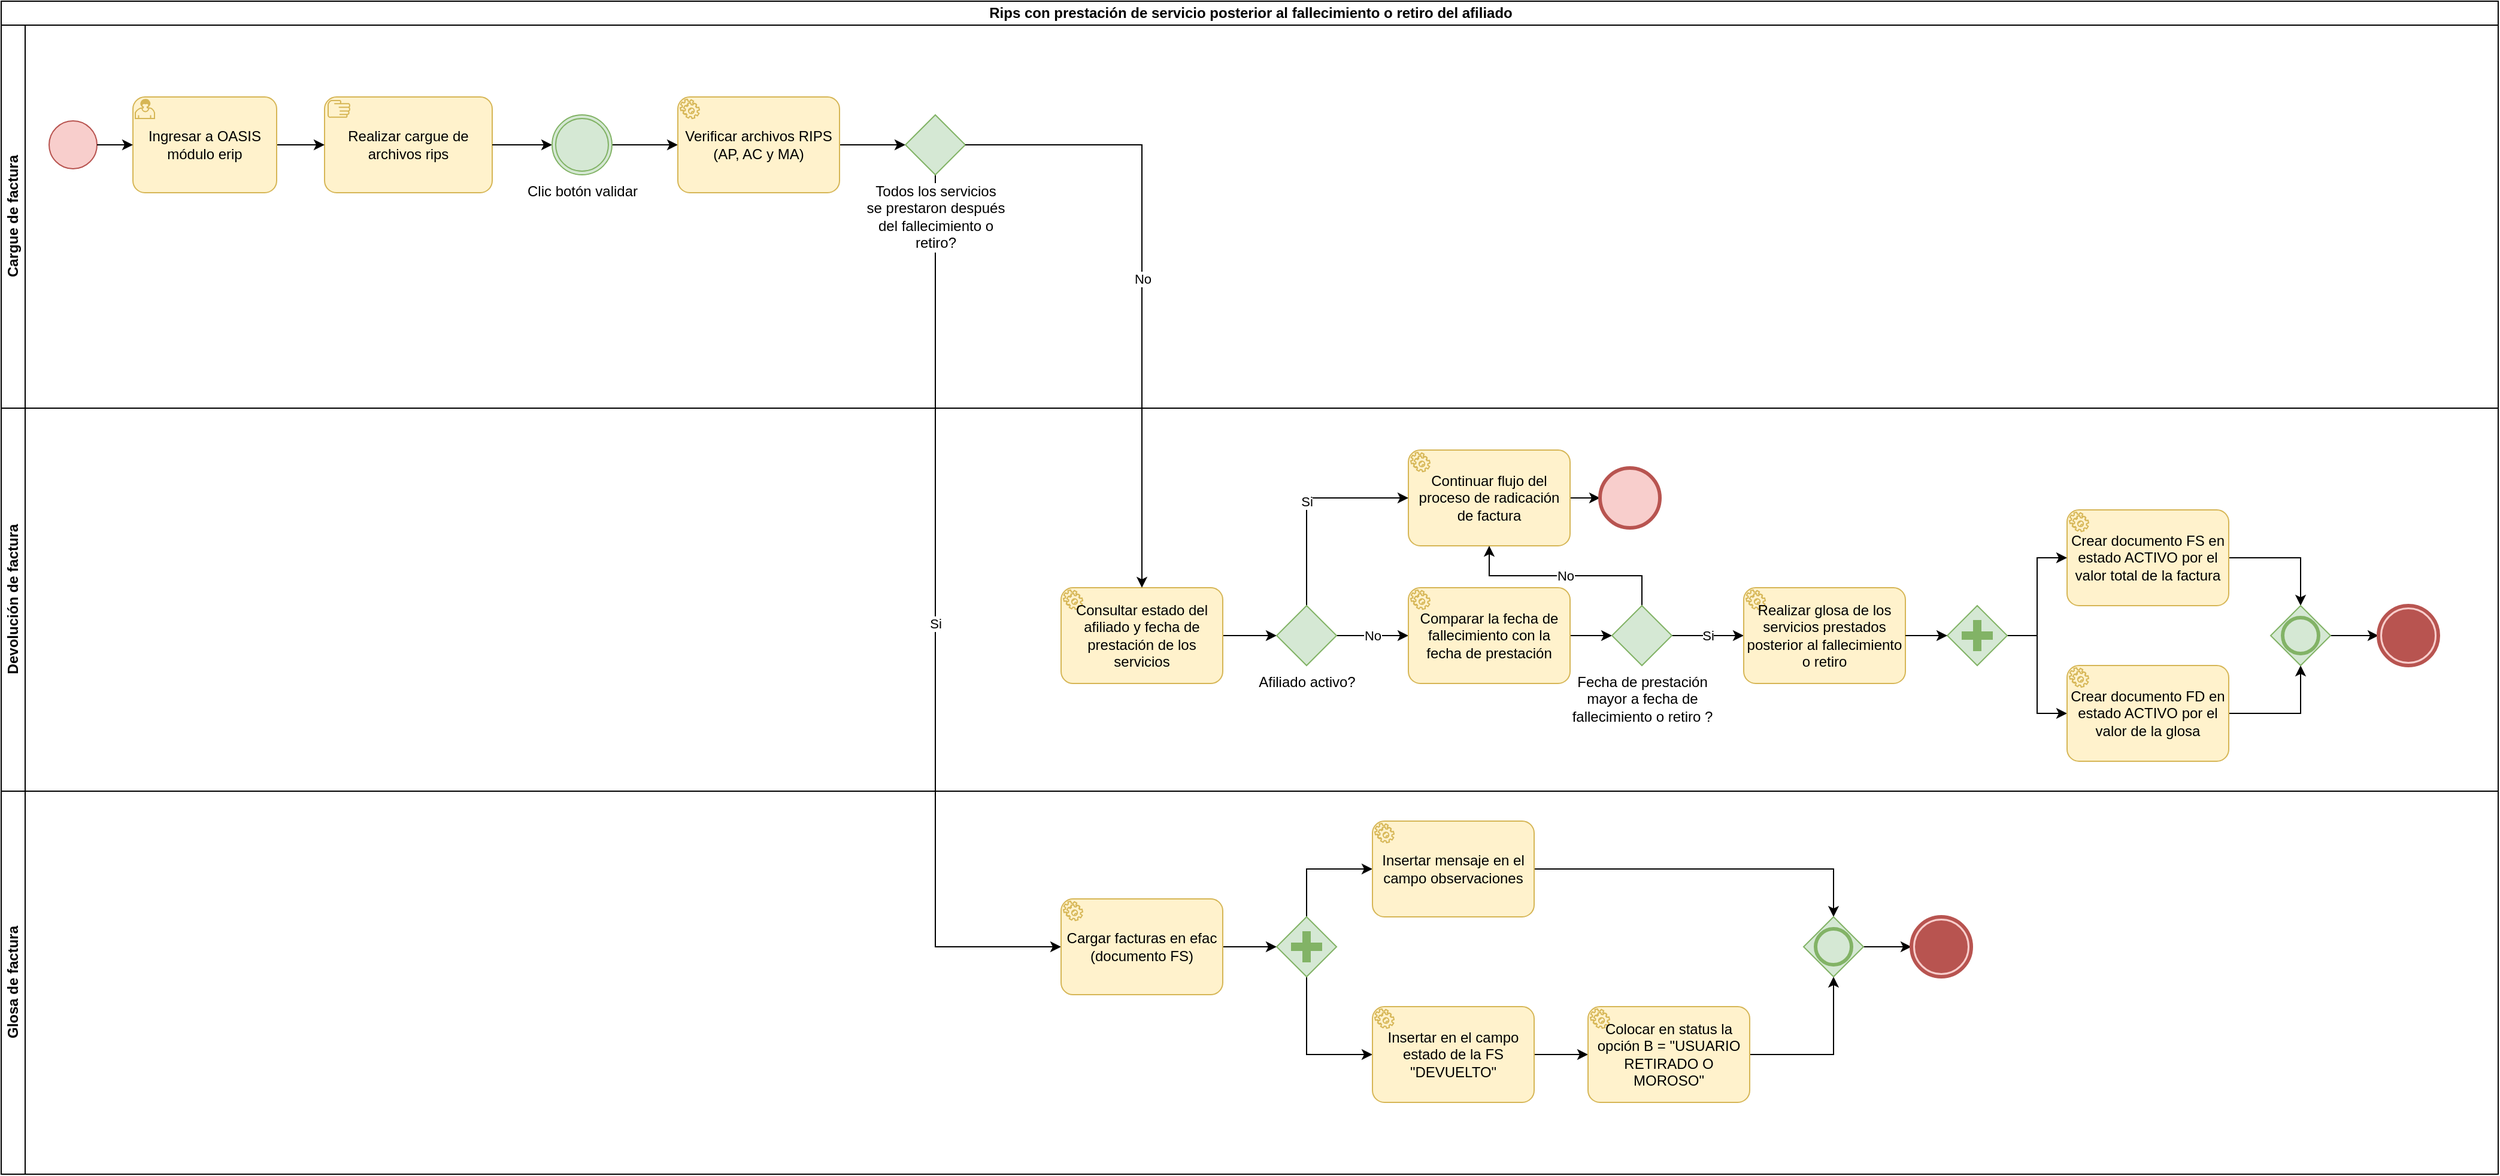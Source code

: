 <mxfile version="21.7.1" type="github">
  <diagram name="Página-1" id="mpdH6doztN7DgkLEiqyZ">
    <mxGraphModel dx="1886" dy="792" grid="1" gridSize="10" guides="1" tooltips="1" connect="1" arrows="1" fold="1" page="1" pageScale="1" pageWidth="2150" pageHeight="1019" math="0" shadow="0">
      <root>
        <mxCell id="0" />
        <mxCell id="1" parent="0" />
        <mxCell id="F8KtdpI1GHPBsjBE2DjE-1" value="&lt;font style=&quot;vertical-align: inherit;&quot;&gt;&lt;font style=&quot;vertical-align: inherit;&quot;&gt;Rips con prestación de servicio posterior al fallecimiento o retiro del afiliado&lt;/font&gt;&lt;/font&gt;" style="swimlane;childLayout=stackLayout;resizeParent=1;resizeParentMax=0;horizontal=1;startSize=20;horizontalStack=0;html=1;" parent="1" vertex="1">
          <mxGeometry x="35" y="10" width="2085" height="980" as="geometry" />
        </mxCell>
        <mxCell id="I0qWXPTTr72CTAHtNLoR-31" value="Si" style="edgeStyle=orthogonalEdgeStyle;rounded=0;orthogonalLoop=1;jettySize=auto;html=1;entryX=0;entryY=0.5;entryDx=0;entryDy=0;entryPerimeter=0;" edge="1" parent="F8KtdpI1GHPBsjBE2DjE-1" source="I0qWXPTTr72CTAHtNLoR-29" target="I0qWXPTTr72CTAHtNLoR-32">
          <mxGeometry relative="1" as="geometry">
            <mxPoint x="780" y="740" as="targetPoint" />
            <Array as="points">
              <mxPoint x="780" y="790" />
            </Array>
          </mxGeometry>
        </mxCell>
        <mxCell id="F8KtdpI1GHPBsjBE2DjE-2" value="&lt;font style=&quot;vertical-align: inherit;&quot;&gt;&lt;font style=&quot;vertical-align: inherit;&quot;&gt;Cargue de factura&lt;/font&gt;&lt;/font&gt;" style="swimlane;startSize=20;horizontal=0;html=1;" parent="F8KtdpI1GHPBsjBE2DjE-1" vertex="1">
          <mxGeometry y="20" width="2085" height="320" as="geometry" />
        </mxCell>
        <mxCell id="F8KtdpI1GHPBsjBE2DjE-4" value="" style="points=[[0.145,0.145,0],[0.5,0,0],[0.855,0.145,0],[1,0.5,0],[0.855,0.855,0],[0.5,1,0],[0.145,0.855,0],[0,0.5,0]];shape=mxgraph.bpmn.event;html=1;verticalLabelPosition=bottom;labelBackgroundColor=#ffffff;verticalAlign=top;align=center;perimeter=ellipsePerimeter;outlineConnect=0;aspect=fixed;outline=standard;symbol=general;fillColor=#f8cecc;strokeColor=#b85450;" parent="F8KtdpI1GHPBsjBE2DjE-2" vertex="1">
          <mxGeometry x="40" y="80" width="40" height="40" as="geometry" />
        </mxCell>
        <mxCell id="F8KtdpI1GHPBsjBE2DjE-5" value="Realizar cargue de archivos rips" style="points=[[0.25,0,0],[0.5,0,0],[0.75,0,0],[1,0.25,0],[1,0.5,0],[1,0.75,0],[0.75,1,0],[0.5,1,0],[0.25,1,0],[0,0.75,0],[0,0.5,0],[0,0.25,0]];shape=mxgraph.bpmn.task;whiteSpace=wrap;rectStyle=rounded;size=10;html=1;container=1;expand=0;collapsible=0;taskMarker=manual;fillColor=#fff2cc;strokeColor=#d6b656;" parent="F8KtdpI1GHPBsjBE2DjE-2" vertex="1">
          <mxGeometry x="270" y="60" width="140" height="80" as="geometry" />
        </mxCell>
        <mxCell id="F8KtdpI1GHPBsjBE2DjE-6" style="edgeStyle=orthogonalEdgeStyle;rounded=0;orthogonalLoop=1;jettySize=auto;html=1;" parent="F8KtdpI1GHPBsjBE2DjE-2" source="F8KtdpI1GHPBsjBE2DjE-7" target="F8KtdpI1GHPBsjBE2DjE-5" edge="1">
          <mxGeometry relative="1" as="geometry">
            <mxPoint x="270" y="100" as="targetPoint" />
          </mxGeometry>
        </mxCell>
        <mxCell id="F8KtdpI1GHPBsjBE2DjE-7" value="Ingresar a OASIS módulo erip" style="points=[[0.25,0,0],[0.5,0,0],[0.75,0,0],[1,0.25,0],[1,0.5,0],[1,0.75,0],[0.75,1,0],[0.5,1,0],[0.25,1,0],[0,0.75,0],[0,0.5,0],[0,0.25,0]];shape=mxgraph.bpmn.task;whiteSpace=wrap;rectStyle=rounded;size=10;html=1;container=1;expand=0;collapsible=0;taskMarker=user;fillColor=#fff2cc;strokeColor=#d6b656;" parent="F8KtdpI1GHPBsjBE2DjE-2" vertex="1">
          <mxGeometry x="110" y="60" width="120" height="80" as="geometry" />
        </mxCell>
        <mxCell id="F8KtdpI1GHPBsjBE2DjE-8" style="edgeStyle=orthogonalEdgeStyle;rounded=0;orthogonalLoop=1;jettySize=auto;html=1;entryX=0;entryY=0.5;entryDx=0;entryDy=0;entryPerimeter=0;" parent="F8KtdpI1GHPBsjBE2DjE-2" source="F8KtdpI1GHPBsjBE2DjE-4" target="F8KtdpI1GHPBsjBE2DjE-7" edge="1">
          <mxGeometry relative="1" as="geometry">
            <mxPoint x="110" y="100" as="targetPoint" />
          </mxGeometry>
        </mxCell>
        <mxCell id="F8KtdpI1GHPBsjBE2DjE-9" style="edgeStyle=orthogonalEdgeStyle;rounded=0;orthogonalLoop=1;jettySize=auto;html=1;entryX=0;entryY=0.5;entryDx=0;entryDy=0;entryPerimeter=0;" parent="F8KtdpI1GHPBsjBE2DjE-2" source="F8KtdpI1GHPBsjBE2DjE-5" target="F8KtdpI1GHPBsjBE2DjE-13" edge="1">
          <mxGeometry relative="1" as="geometry">
            <mxPoint x="460" y="100" as="targetPoint" />
          </mxGeometry>
        </mxCell>
        <mxCell id="F8KtdpI1GHPBsjBE2DjE-12" style="edgeStyle=orthogonalEdgeStyle;rounded=0;orthogonalLoop=1;jettySize=auto;html=1;entryX=0;entryY=0.5;entryDx=0;entryDy=0;entryPerimeter=0;" parent="F8KtdpI1GHPBsjBE2DjE-2" source="F8KtdpI1GHPBsjBE2DjE-13" target="F8KtdpI1GHPBsjBE2DjE-24" edge="1">
          <mxGeometry relative="1" as="geometry">
            <mxPoint x="560" y="100" as="targetPoint" />
          </mxGeometry>
        </mxCell>
        <mxCell id="F8KtdpI1GHPBsjBE2DjE-13" value="Clic botón validar" style="points=[[0.145,0.145,0],[0.5,0,0],[0.855,0.145,0],[1,0.5,0],[0.855,0.855,0],[0.5,1,0],[0.145,0.855,0],[0,0.5,0]];shape=mxgraph.bpmn.event;html=1;verticalLabelPosition=bottom;labelBackgroundColor=#ffffff;verticalAlign=top;align=center;perimeter=ellipsePerimeter;outlineConnect=0;aspect=fixed;outline=throwing;symbol=general;fillColor=#d5e8d4;strokeColor=#82b366;" parent="F8KtdpI1GHPBsjBE2DjE-2" vertex="1">
          <mxGeometry x="460" y="75" width="50" height="50" as="geometry" />
        </mxCell>
        <mxCell id="F8KtdpI1GHPBsjBE2DjE-23" style="edgeStyle=orthogonalEdgeStyle;rounded=0;orthogonalLoop=1;jettySize=auto;html=1;entryX=0;entryY=0.5;entryDx=0;entryDy=0;entryPerimeter=0;" parent="F8KtdpI1GHPBsjBE2DjE-2" source="F8KtdpI1GHPBsjBE2DjE-24" target="I0qWXPTTr72CTAHtNLoR-29" edge="1">
          <mxGeometry relative="1" as="geometry">
            <mxPoint x="755" y="100" as="targetPoint" />
          </mxGeometry>
        </mxCell>
        <mxCell id="F8KtdpI1GHPBsjBE2DjE-24" value="&lt;font style=&quot;vertical-align: inherit;&quot;&gt;&lt;font style=&quot;vertical-align: inherit;&quot;&gt;Verificar archivos RIPS (AP, AC y MA)&lt;/font&gt;&lt;/font&gt;" style="points=[[0.25,0,0],[0.5,0,0],[0.75,0,0],[1,0.25,0],[1,0.5,0],[1,0.75,0],[0.75,1,0],[0.5,1,0],[0.25,1,0],[0,0.75,0],[0,0.5,0],[0,0.25,0]];shape=mxgraph.bpmn.task;whiteSpace=wrap;rectStyle=rounded;size=10;html=1;container=1;expand=0;collapsible=0;taskMarker=service;fillColor=#fff2cc;strokeColor=#d6b656;" parent="F8KtdpI1GHPBsjBE2DjE-2" vertex="1">
          <mxGeometry x="565" y="60" width="135" height="80" as="geometry" />
        </mxCell>
        <mxCell id="I0qWXPTTr72CTAHtNLoR-29" value="Todos los servicios&lt;br&gt;se prestaron después&lt;br&gt;del fallecimiento o&lt;br&gt;retiro?" style="points=[[0.25,0.25,0],[0.5,0,0],[0.75,0.25,0],[1,0.5,0],[0.75,0.75,0],[0.5,1,0],[0.25,0.75,0],[0,0.5,0]];shape=mxgraph.bpmn.gateway2;html=1;verticalLabelPosition=bottom;labelBackgroundColor=#ffffff;verticalAlign=top;align=center;perimeter=rhombusPerimeter;outlineConnect=0;outline=none;symbol=none;fillColor=#d5e8d4;strokeColor=#82b366;" vertex="1" parent="F8KtdpI1GHPBsjBE2DjE-2">
          <mxGeometry x="755" y="75" width="50" height="50" as="geometry" />
        </mxCell>
        <mxCell id="F8KtdpI1GHPBsjBE2DjE-30" value="&lt;font style=&quot;vertical-align: inherit;&quot;&gt;&lt;font style=&quot;vertical-align: inherit;&quot;&gt;Devolución de factura&lt;/font&gt;&lt;/font&gt;" style="swimlane;startSize=20;horizontal=0;html=1;" parent="F8KtdpI1GHPBsjBE2DjE-1" vertex="1">
          <mxGeometry y="340" width="2085" height="320" as="geometry" />
        </mxCell>
        <mxCell id="F8KtdpI1GHPBsjBE2DjE-31" style="edgeStyle=orthogonalEdgeStyle;rounded=0;orthogonalLoop=1;jettySize=auto;html=1;" parent="F8KtdpI1GHPBsjBE2DjE-30" source="F8KtdpI1GHPBsjBE2DjE-32" target="I0qWXPTTr72CTAHtNLoR-52" edge="1">
          <mxGeometry relative="1" as="geometry">
            <mxPoint x="1335" y="75" as="targetPoint" />
          </mxGeometry>
        </mxCell>
        <mxCell id="F8KtdpI1GHPBsjBE2DjE-32" value="Continuar flujo del proceso de radicación de factura" style="points=[[0.25,0,0],[0.5,0,0],[0.75,0,0],[1,0.25,0],[1,0.5,0],[1,0.75,0],[0.75,1,0],[0.5,1,0],[0.25,1,0],[0,0.75,0],[0,0.5,0],[0,0.25,0]];shape=mxgraph.bpmn.task;whiteSpace=wrap;rectStyle=rounded;size=10;html=1;container=1;expand=0;collapsible=0;taskMarker=service;fillColor=#fff2cc;strokeColor=#d6b656;" parent="F8KtdpI1GHPBsjBE2DjE-30" vertex="1">
          <mxGeometry x="1175" y="35" width="135" height="80" as="geometry" />
        </mxCell>
        <mxCell id="I0qWXPTTr72CTAHtNLoR-48" style="edgeStyle=orthogonalEdgeStyle;rounded=0;orthogonalLoop=1;jettySize=auto;html=1;" edge="1" parent="F8KtdpI1GHPBsjBE2DjE-30" source="I0qWXPTTr72CTAHtNLoR-33" target="I0qWXPTTr72CTAHtNLoR-47">
          <mxGeometry relative="1" as="geometry" />
        </mxCell>
        <mxCell id="I0qWXPTTr72CTAHtNLoR-33" value="Consultar estado del afiliado y fecha de prestación de los servicios" style="points=[[0.25,0,0],[0.5,0,0],[0.75,0,0],[1,0.25,0],[1,0.5,0],[1,0.75,0],[0.75,1,0],[0.5,1,0],[0.25,1,0],[0,0.75,0],[0,0.5,0],[0,0.25,0]];shape=mxgraph.bpmn.task;whiteSpace=wrap;rectStyle=rounded;size=10;html=1;container=1;expand=0;collapsible=0;taskMarker=service;fillColor=#fff2cc;strokeColor=#d6b656;" vertex="1" parent="F8KtdpI1GHPBsjBE2DjE-30">
          <mxGeometry x="885" y="150" width="135" height="80" as="geometry" />
        </mxCell>
        <mxCell id="I0qWXPTTr72CTAHtNLoR-49" value="Si" style="edgeStyle=orthogonalEdgeStyle;rounded=0;orthogonalLoop=1;jettySize=auto;html=1;entryX=0;entryY=0.5;entryDx=0;entryDy=0;entryPerimeter=0;" edge="1" parent="F8KtdpI1GHPBsjBE2DjE-30" source="I0qWXPTTr72CTAHtNLoR-47" target="F8KtdpI1GHPBsjBE2DjE-32">
          <mxGeometry relative="1" as="geometry">
            <Array as="points">
              <mxPoint x="1090" y="75" />
            </Array>
          </mxGeometry>
        </mxCell>
        <mxCell id="I0qWXPTTr72CTAHtNLoR-53" value="No" style="edgeStyle=orthogonalEdgeStyle;rounded=0;orthogonalLoop=1;jettySize=auto;html=1;entryX=0;entryY=0.5;entryDx=0;entryDy=0;entryPerimeter=0;" edge="1" parent="F8KtdpI1GHPBsjBE2DjE-30" source="I0qWXPTTr72CTAHtNLoR-47" target="I0qWXPTTr72CTAHtNLoR-54">
          <mxGeometry relative="1" as="geometry">
            <mxPoint x="1175" y="190" as="targetPoint" />
          </mxGeometry>
        </mxCell>
        <mxCell id="I0qWXPTTr72CTAHtNLoR-47" value="Afiliado activo?" style="points=[[0.25,0.25,0],[0.5,0,0],[0.75,0.25,0],[1,0.5,0],[0.75,0.75,0],[0.5,1,0],[0.25,0.75,0],[0,0.5,0]];shape=mxgraph.bpmn.gateway2;html=1;verticalLabelPosition=bottom;labelBackgroundColor=#ffffff;verticalAlign=top;align=center;perimeter=rhombusPerimeter;outlineConnect=0;outline=none;symbol=none;fillColor=#d5e8d4;strokeColor=#82b366;" vertex="1" parent="F8KtdpI1GHPBsjBE2DjE-30">
          <mxGeometry x="1065" y="165" width="50" height="50" as="geometry" />
        </mxCell>
        <mxCell id="I0qWXPTTr72CTAHtNLoR-52" value="" style="points=[[0.145,0.145,0],[0.5,0,0],[0.855,0.145,0],[1,0.5,0],[0.855,0.855,0],[0.5,1,0],[0.145,0.855,0],[0,0.5,0]];shape=mxgraph.bpmn.event;html=1;verticalLabelPosition=bottom;labelBackgroundColor=#ffffff;verticalAlign=top;align=center;perimeter=ellipsePerimeter;outlineConnect=0;aspect=fixed;outline=end;symbol=terminate2;fillColor=#f8cecc;strokeColor=#b85450;" vertex="1" parent="F8KtdpI1GHPBsjBE2DjE-30">
          <mxGeometry x="1335" y="50" width="50" height="50" as="geometry" />
        </mxCell>
        <mxCell id="I0qWXPTTr72CTAHtNLoR-56" style="edgeStyle=orthogonalEdgeStyle;rounded=0;orthogonalLoop=1;jettySize=auto;html=1;entryX=0;entryY=0.5;entryDx=0;entryDy=0;entryPerimeter=0;" edge="1" parent="F8KtdpI1GHPBsjBE2DjE-30" source="I0qWXPTTr72CTAHtNLoR-54" target="I0qWXPTTr72CTAHtNLoR-55">
          <mxGeometry relative="1" as="geometry" />
        </mxCell>
        <mxCell id="I0qWXPTTr72CTAHtNLoR-54" value="Comparar la fecha de fallecimiento con la fecha de prestación" style="points=[[0.25,0,0],[0.5,0,0],[0.75,0,0],[1,0.25,0],[1,0.5,0],[1,0.75,0],[0.75,1,0],[0.5,1,0],[0.25,1,0],[0,0.75,0],[0,0.5,0],[0,0.25,0]];shape=mxgraph.bpmn.task;whiteSpace=wrap;rectStyle=rounded;size=10;html=1;container=1;expand=0;collapsible=0;taskMarker=service;fillColor=#fff2cc;strokeColor=#d6b656;" vertex="1" parent="F8KtdpI1GHPBsjBE2DjE-30">
          <mxGeometry x="1175" y="150" width="135" height="80" as="geometry" />
        </mxCell>
        <mxCell id="I0qWXPTTr72CTAHtNLoR-57" value="Si" style="edgeStyle=orthogonalEdgeStyle;rounded=0;orthogonalLoop=1;jettySize=auto;html=1;" edge="1" parent="F8KtdpI1GHPBsjBE2DjE-30" source="I0qWXPTTr72CTAHtNLoR-55" target="I0qWXPTTr72CTAHtNLoR-59">
          <mxGeometry relative="1" as="geometry">
            <mxPoint x="1465" y="190" as="targetPoint" />
          </mxGeometry>
        </mxCell>
        <mxCell id="I0qWXPTTr72CTAHtNLoR-58" value="No" style="edgeStyle=orthogonalEdgeStyle;rounded=0;orthogonalLoop=1;jettySize=auto;html=1;entryX=0.5;entryY=1;entryDx=0;entryDy=0;entryPerimeter=0;" edge="1" parent="F8KtdpI1GHPBsjBE2DjE-30" source="I0qWXPTTr72CTAHtNLoR-55" target="F8KtdpI1GHPBsjBE2DjE-32">
          <mxGeometry relative="1" as="geometry">
            <Array as="points">
              <mxPoint x="1370" y="140" />
              <mxPoint x="1243" y="140" />
            </Array>
          </mxGeometry>
        </mxCell>
        <mxCell id="I0qWXPTTr72CTAHtNLoR-55" value="Fecha de prestación&lt;br&gt;mayor a fecha de&lt;br&gt;fallecimiento o retiro ?" style="points=[[0.25,0.25,0],[0.5,0,0],[0.75,0.25,0],[1,0.5,0],[0.75,0.75,0],[0.5,1,0],[0.25,0.75,0],[0,0.5,0]];shape=mxgraph.bpmn.gateway2;html=1;verticalLabelPosition=bottom;labelBackgroundColor=#ffffff;verticalAlign=top;align=center;perimeter=rhombusPerimeter;outlineConnect=0;outline=none;symbol=none;fillColor=#d5e8d4;strokeColor=#82b366;" vertex="1" parent="F8KtdpI1GHPBsjBE2DjE-30">
          <mxGeometry x="1345" y="165" width="50" height="50" as="geometry" />
        </mxCell>
        <mxCell id="I0qWXPTTr72CTAHtNLoR-59" value="Realizar glosa de los servicios prestados posterior al fallecimiento o retiro" style="points=[[0.25,0,0],[0.5,0,0],[0.75,0,0],[1,0.25,0],[1,0.5,0],[1,0.75,0],[0.75,1,0],[0.5,1,0],[0.25,1,0],[0,0.75,0],[0,0.5,0],[0,0.25,0]];shape=mxgraph.bpmn.task;whiteSpace=wrap;rectStyle=rounded;size=10;html=1;container=1;expand=0;collapsible=0;taskMarker=service;fillColor=#fff2cc;strokeColor=#d6b656;" vertex="1" parent="F8KtdpI1GHPBsjBE2DjE-30">
          <mxGeometry x="1455" y="150" width="135" height="80" as="geometry" />
        </mxCell>
        <mxCell id="I0qWXPTTr72CTAHtNLoR-68" style="edgeStyle=orthogonalEdgeStyle;rounded=0;orthogonalLoop=1;jettySize=auto;html=1;entryX=0.5;entryY=0;entryDx=0;entryDy=0;entryPerimeter=0;" edge="1" parent="F8KtdpI1GHPBsjBE2DjE-30" source="I0qWXPTTr72CTAHtNLoR-61" target="I0qWXPTTr72CTAHtNLoR-67">
          <mxGeometry relative="1" as="geometry" />
        </mxCell>
        <mxCell id="I0qWXPTTr72CTAHtNLoR-61" value="Crear documento FS en estado ACTIVO por el valor total de la factura" style="points=[[0.25,0,0],[0.5,0,0],[0.75,0,0],[1,0.25,0],[1,0.5,0],[1,0.75,0],[0.75,1,0],[0.5,1,0],[0.25,1,0],[0,0.75,0],[0,0.5,0],[0,0.25,0]];shape=mxgraph.bpmn.task;whiteSpace=wrap;rectStyle=rounded;size=10;html=1;container=1;expand=0;collapsible=0;taskMarker=service;fillColor=#fff2cc;strokeColor=#d6b656;" vertex="1" parent="F8KtdpI1GHPBsjBE2DjE-30">
          <mxGeometry x="1725" y="85" width="135" height="80" as="geometry" />
        </mxCell>
        <mxCell id="I0qWXPTTr72CTAHtNLoR-64" style="edgeStyle=orthogonalEdgeStyle;rounded=0;orthogonalLoop=1;jettySize=auto;html=1;entryX=0;entryY=0.5;entryDx=0;entryDy=0;entryPerimeter=0;" edge="1" parent="F8KtdpI1GHPBsjBE2DjE-30" source="I0qWXPTTr72CTAHtNLoR-62" target="I0qWXPTTr72CTAHtNLoR-61">
          <mxGeometry relative="1" as="geometry">
            <mxPoint x="1705" y="110" as="targetPoint" />
          </mxGeometry>
        </mxCell>
        <mxCell id="I0qWXPTTr72CTAHtNLoR-66" style="edgeStyle=orthogonalEdgeStyle;rounded=0;orthogonalLoop=1;jettySize=auto;html=1;entryX=0;entryY=0.5;entryDx=0;entryDy=0;entryPerimeter=0;" edge="1" parent="F8KtdpI1GHPBsjBE2DjE-30" source="I0qWXPTTr72CTAHtNLoR-62" target="I0qWXPTTr72CTAHtNLoR-65">
          <mxGeometry relative="1" as="geometry" />
        </mxCell>
        <mxCell id="I0qWXPTTr72CTAHtNLoR-62" value="" style="points=[[0.25,0.25,0],[0.5,0,0],[0.75,0.25,0],[1,0.5,0],[0.75,0.75,0],[0.5,1,0],[0.25,0.75,0],[0,0.5,0]];shape=mxgraph.bpmn.gateway2;html=1;verticalLabelPosition=bottom;labelBackgroundColor=#ffffff;verticalAlign=top;align=center;perimeter=rhombusPerimeter;outlineConnect=0;outline=none;symbol=none;gwType=parallel;fillColor=#d5e8d4;strokeColor=#82b366;" vertex="1" parent="F8KtdpI1GHPBsjBE2DjE-30">
          <mxGeometry x="1625" y="165" width="50" height="50" as="geometry" />
        </mxCell>
        <mxCell id="I0qWXPTTr72CTAHtNLoR-63" value="" style="edgeStyle=orthogonalEdgeStyle;rounded=0;orthogonalLoop=1;jettySize=auto;html=1;" edge="1" parent="F8KtdpI1GHPBsjBE2DjE-30" source="I0qWXPTTr72CTAHtNLoR-59" target="I0qWXPTTr72CTAHtNLoR-62">
          <mxGeometry relative="1" as="geometry">
            <mxPoint x="1680" y="540" as="targetPoint" />
            <mxPoint x="1625" y="540" as="sourcePoint" />
          </mxGeometry>
        </mxCell>
        <mxCell id="I0qWXPTTr72CTAHtNLoR-69" style="edgeStyle=orthogonalEdgeStyle;rounded=0;orthogonalLoop=1;jettySize=auto;html=1;entryX=0.5;entryY=1;entryDx=0;entryDy=0;entryPerimeter=0;" edge="1" parent="F8KtdpI1GHPBsjBE2DjE-30" source="I0qWXPTTr72CTAHtNLoR-65" target="I0qWXPTTr72CTAHtNLoR-67">
          <mxGeometry relative="1" as="geometry" />
        </mxCell>
        <mxCell id="I0qWXPTTr72CTAHtNLoR-65" value="Crear documento FD en estado ACTIVO por el valor de la glosa" style="points=[[0.25,0,0],[0.5,0,0],[0.75,0,0],[1,0.25,0],[1,0.5,0],[1,0.75,0],[0.75,1,0],[0.5,1,0],[0.25,1,0],[0,0.75,0],[0,0.5,0],[0,0.25,0]];shape=mxgraph.bpmn.task;whiteSpace=wrap;rectStyle=rounded;size=10;html=1;container=1;expand=0;collapsible=0;taskMarker=service;fillColor=#fff2cc;strokeColor=#d6b656;" vertex="1" parent="F8KtdpI1GHPBsjBE2DjE-30">
          <mxGeometry x="1725" y="215" width="135" height="80" as="geometry" />
        </mxCell>
        <mxCell id="I0qWXPTTr72CTAHtNLoR-71" style="edgeStyle=orthogonalEdgeStyle;rounded=0;orthogonalLoop=1;jettySize=auto;html=1;" edge="1" parent="F8KtdpI1GHPBsjBE2DjE-30" source="I0qWXPTTr72CTAHtNLoR-67" target="I0qWXPTTr72CTAHtNLoR-70">
          <mxGeometry relative="1" as="geometry" />
        </mxCell>
        <mxCell id="I0qWXPTTr72CTAHtNLoR-67" value="" style="points=[[0.25,0.25,0],[0.5,0,0],[0.75,0.25,0],[1,0.5,0],[0.75,0.75,0],[0.5,1,0],[0.25,0.75,0],[0,0.5,0]];shape=mxgraph.bpmn.gateway2;html=1;verticalLabelPosition=bottom;labelBackgroundColor=#ffffff;verticalAlign=top;align=center;perimeter=rhombusPerimeter;outlineConnect=0;outline=end;symbol=general;fillColor=#d5e8d4;strokeColor=#82b366;" vertex="1" parent="F8KtdpI1GHPBsjBE2DjE-30">
          <mxGeometry x="1895" y="165" width="50" height="50" as="geometry" />
        </mxCell>
        <mxCell id="I0qWXPTTr72CTAHtNLoR-70" value="" style="points=[[0.145,0.145,0],[0.5,0,0],[0.855,0.145,0],[1,0.5,0],[0.855,0.855,0],[0.5,1,0],[0.145,0.855,0],[0,0.5,0]];shape=mxgraph.bpmn.event;html=1;verticalLabelPosition=bottom;labelBackgroundColor=#ffffff;verticalAlign=top;align=center;perimeter=ellipsePerimeter;outlineConnect=0;aspect=fixed;outline=end;symbol=terminate;fillColor=#f8cecc;strokeColor=#b85450;" vertex="1" parent="F8KtdpI1GHPBsjBE2DjE-30">
          <mxGeometry x="1985" y="165" width="50" height="50" as="geometry" />
        </mxCell>
        <mxCell id="I0qWXPTTr72CTAHtNLoR-1" value="&lt;font style=&quot;vertical-align: inherit;&quot;&gt;&lt;font style=&quot;vertical-align: inherit;&quot;&gt;Glosa de factura&lt;/font&gt;&lt;/font&gt;" style="swimlane;startSize=20;horizontal=0;html=1;" vertex="1" parent="F8KtdpI1GHPBsjBE2DjE-1">
          <mxGeometry y="660" width="2085" height="320" as="geometry" />
        </mxCell>
        <mxCell id="I0qWXPTTr72CTAHtNLoR-35" style="edgeStyle=orthogonalEdgeStyle;rounded=0;orthogonalLoop=1;jettySize=auto;html=1;" edge="1" parent="I0qWXPTTr72CTAHtNLoR-1" source="I0qWXPTTr72CTAHtNLoR-32" target="I0qWXPTTr72CTAHtNLoR-34">
          <mxGeometry relative="1" as="geometry" />
        </mxCell>
        <mxCell id="I0qWXPTTr72CTAHtNLoR-32" value="&lt;font style=&quot;vertical-align: inherit;&quot;&gt;&lt;font style=&quot;vertical-align: inherit;&quot;&gt;Cargar facturas en efac (documento FS)&lt;/font&gt;&lt;/font&gt;" style="points=[[0.25,0,0],[0.5,0,0],[0.75,0,0],[1,0.25,0],[1,0.5,0],[1,0.75,0],[0.75,1,0],[0.5,1,0],[0.25,1,0],[0,0.75,0],[0,0.5,0],[0,0.25,0]];shape=mxgraph.bpmn.task;whiteSpace=wrap;rectStyle=rounded;size=10;html=1;container=1;expand=0;collapsible=0;taskMarker=service;fillColor=#fff2cc;strokeColor=#d6b656;" vertex="1" parent="I0qWXPTTr72CTAHtNLoR-1">
          <mxGeometry x="885" y="90" width="135" height="80" as="geometry" />
        </mxCell>
        <mxCell id="I0qWXPTTr72CTAHtNLoR-38" style="edgeStyle=orthogonalEdgeStyle;rounded=0;orthogonalLoop=1;jettySize=auto;html=1;entryX=0;entryY=0.5;entryDx=0;entryDy=0;entryPerimeter=0;" edge="1" parent="I0qWXPTTr72CTAHtNLoR-1" source="I0qWXPTTr72CTAHtNLoR-34" target="I0qWXPTTr72CTAHtNLoR-36">
          <mxGeometry relative="1" as="geometry">
            <Array as="points">
              <mxPoint x="1090" y="65" />
            </Array>
          </mxGeometry>
        </mxCell>
        <mxCell id="I0qWXPTTr72CTAHtNLoR-39" style="edgeStyle=orthogonalEdgeStyle;rounded=0;orthogonalLoop=1;jettySize=auto;html=1;entryX=0;entryY=0.5;entryDx=0;entryDy=0;entryPerimeter=0;" edge="1" parent="I0qWXPTTr72CTAHtNLoR-1" source="I0qWXPTTr72CTAHtNLoR-34" target="I0qWXPTTr72CTAHtNLoR-37">
          <mxGeometry relative="1" as="geometry">
            <Array as="points">
              <mxPoint x="1090" y="220" />
            </Array>
          </mxGeometry>
        </mxCell>
        <mxCell id="I0qWXPTTr72CTAHtNLoR-34" value="" style="points=[[0.25,0.25,0],[0.5,0,0],[0.75,0.25,0],[1,0.5,0],[0.75,0.75,0],[0.5,1,0],[0.25,0.75,0],[0,0.5,0]];shape=mxgraph.bpmn.gateway2;html=1;verticalLabelPosition=bottom;labelBackgroundColor=#ffffff;verticalAlign=top;align=center;perimeter=rhombusPerimeter;outlineConnect=0;outline=none;symbol=none;gwType=parallel;fillColor=#d5e8d4;strokeColor=#82b366;" vertex="1" parent="I0qWXPTTr72CTAHtNLoR-1">
          <mxGeometry x="1065" y="105" width="50" height="50" as="geometry" />
        </mxCell>
        <mxCell id="I0qWXPTTr72CTAHtNLoR-43" style="edgeStyle=orthogonalEdgeStyle;rounded=0;orthogonalLoop=1;jettySize=auto;html=1;entryX=0.5;entryY=0;entryDx=0;entryDy=0;entryPerimeter=0;" edge="1" parent="I0qWXPTTr72CTAHtNLoR-1" source="I0qWXPTTr72CTAHtNLoR-36" target="I0qWXPTTr72CTAHtNLoR-42">
          <mxGeometry relative="1" as="geometry" />
        </mxCell>
        <mxCell id="I0qWXPTTr72CTAHtNLoR-36" value="&lt;font style=&quot;vertical-align: inherit;&quot;&gt;&lt;font style=&quot;vertical-align: inherit;&quot;&gt;Insertar mensaje en el campo observaciones&lt;/font&gt;&lt;/font&gt;" style="points=[[0.25,0,0],[0.5,0,0],[0.75,0,0],[1,0.25,0],[1,0.5,0],[1,0.75,0],[0.75,1,0],[0.5,1,0],[0.25,1,0],[0,0.75,0],[0,0.5,0],[0,0.25,0]];shape=mxgraph.bpmn.task;whiteSpace=wrap;rectStyle=rounded;size=10;html=1;container=1;expand=0;collapsible=0;taskMarker=service;fillColor=#fff2cc;strokeColor=#d6b656;" vertex="1" parent="I0qWXPTTr72CTAHtNLoR-1">
          <mxGeometry x="1145" y="25" width="135" height="80" as="geometry" />
        </mxCell>
        <mxCell id="I0qWXPTTr72CTAHtNLoR-41" style="edgeStyle=orthogonalEdgeStyle;rounded=0;orthogonalLoop=1;jettySize=auto;html=1;" edge="1" parent="I0qWXPTTr72CTAHtNLoR-1" source="I0qWXPTTr72CTAHtNLoR-37" target="I0qWXPTTr72CTAHtNLoR-40">
          <mxGeometry relative="1" as="geometry" />
        </mxCell>
        <mxCell id="I0qWXPTTr72CTAHtNLoR-37" value="&lt;font style=&quot;vertical-align: inherit;&quot;&gt;&lt;font style=&quot;vertical-align: inherit;&quot;&gt;Insertar en el campo estado de la FS &quot;DEVUELTO&quot;&lt;/font&gt;&lt;/font&gt;" style="points=[[0.25,0,0],[0.5,0,0],[0.75,0,0],[1,0.25,0],[1,0.5,0],[1,0.75,0],[0.75,1,0],[0.5,1,0],[0.25,1,0],[0,0.75,0],[0,0.5,0],[0,0.25,0]];shape=mxgraph.bpmn.task;whiteSpace=wrap;rectStyle=rounded;size=10;html=1;container=1;expand=0;collapsible=0;taskMarker=service;fillColor=#fff2cc;strokeColor=#d6b656;" vertex="1" parent="I0qWXPTTr72CTAHtNLoR-1">
          <mxGeometry x="1145" y="180" width="135" height="80" as="geometry" />
        </mxCell>
        <mxCell id="I0qWXPTTr72CTAHtNLoR-44" style="edgeStyle=orthogonalEdgeStyle;rounded=0;orthogonalLoop=1;jettySize=auto;html=1;" edge="1" parent="I0qWXPTTr72CTAHtNLoR-1" source="I0qWXPTTr72CTAHtNLoR-40" target="I0qWXPTTr72CTAHtNLoR-42">
          <mxGeometry relative="1" as="geometry" />
        </mxCell>
        <mxCell id="I0qWXPTTr72CTAHtNLoR-40" value="&lt;font style=&quot;vertical-align: inherit;&quot;&gt;&lt;font style=&quot;vertical-align: inherit;&quot;&gt;Colocar en status la opción B = &quot;USUARIO RETIRADO O MOROSO&quot;&lt;/font&gt;&lt;/font&gt;" style="points=[[0.25,0,0],[0.5,0,0],[0.75,0,0],[1,0.25,0],[1,0.5,0],[1,0.75,0],[0.75,1,0],[0.5,1,0],[0.25,1,0],[0,0.75,0],[0,0.5,0],[0,0.25,0]];shape=mxgraph.bpmn.task;whiteSpace=wrap;rectStyle=rounded;size=10;html=1;container=1;expand=0;collapsible=0;taskMarker=service;fillColor=#fff2cc;strokeColor=#d6b656;" vertex="1" parent="I0qWXPTTr72CTAHtNLoR-1">
          <mxGeometry x="1325" y="180" width="135" height="80" as="geometry" />
        </mxCell>
        <mxCell id="I0qWXPTTr72CTAHtNLoR-46" style="edgeStyle=orthogonalEdgeStyle;rounded=0;orthogonalLoop=1;jettySize=auto;html=1;" edge="1" parent="I0qWXPTTr72CTAHtNLoR-1" source="I0qWXPTTr72CTAHtNLoR-42" target="I0qWXPTTr72CTAHtNLoR-45">
          <mxGeometry relative="1" as="geometry" />
        </mxCell>
        <mxCell id="I0qWXPTTr72CTAHtNLoR-42" value="" style="points=[[0.25,0.25,0],[0.5,0,0],[0.75,0.25,0],[1,0.5,0],[0.75,0.75,0],[0.5,1,0],[0.25,0.75,0],[0,0.5,0]];shape=mxgraph.bpmn.gateway2;html=1;verticalLabelPosition=bottom;labelBackgroundColor=#ffffff;verticalAlign=top;align=center;perimeter=rhombusPerimeter;outlineConnect=0;outline=end;symbol=general;fillColor=#d5e8d4;strokeColor=#82b366;" vertex="1" parent="I0qWXPTTr72CTAHtNLoR-1">
          <mxGeometry x="1505" y="105" width="50" height="50" as="geometry" />
        </mxCell>
        <mxCell id="I0qWXPTTr72CTAHtNLoR-45" value="" style="points=[[0.145,0.145,0],[0.5,0,0],[0.855,0.145,0],[1,0.5,0],[0.855,0.855,0],[0.5,1,0],[0.145,0.855,0],[0,0.5,0]];shape=mxgraph.bpmn.event;html=1;verticalLabelPosition=bottom;labelBackgroundColor=#ffffff;verticalAlign=top;align=center;perimeter=ellipsePerimeter;outlineConnect=0;aspect=fixed;outline=end;symbol=terminate;fillColor=#f8cecc;strokeColor=#b85450;" vertex="1" parent="I0qWXPTTr72CTAHtNLoR-1">
          <mxGeometry x="1595" y="105" width="50" height="50" as="geometry" />
        </mxCell>
        <mxCell id="I0qWXPTTr72CTAHtNLoR-30" value="No" style="edgeStyle=orthogonalEdgeStyle;rounded=0;orthogonalLoop=1;jettySize=auto;html=1;" edge="1" parent="F8KtdpI1GHPBsjBE2DjE-1" source="I0qWXPTTr72CTAHtNLoR-29" target="I0qWXPTTr72CTAHtNLoR-33">
          <mxGeometry relative="1" as="geometry">
            <mxPoint x="935" y="450" as="targetPoint" />
          </mxGeometry>
        </mxCell>
      </root>
    </mxGraphModel>
  </diagram>
</mxfile>
